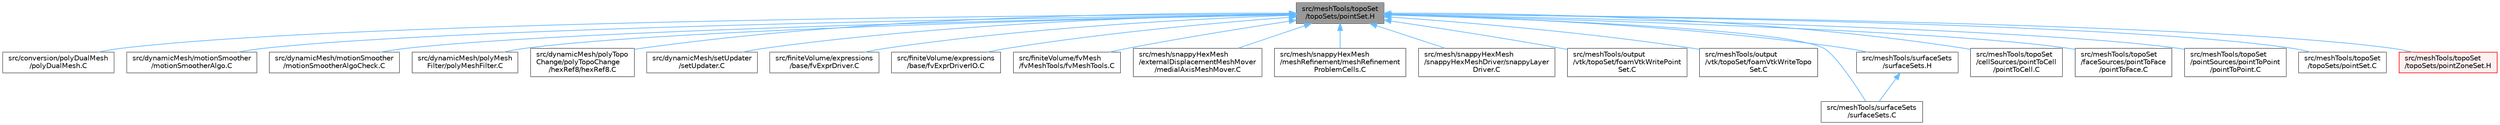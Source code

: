 digraph "src/meshTools/topoSet/topoSets/pointSet.H"
{
 // LATEX_PDF_SIZE
  bgcolor="transparent";
  edge [fontname=Helvetica,fontsize=10,labelfontname=Helvetica,labelfontsize=10];
  node [fontname=Helvetica,fontsize=10,shape=box,height=0.2,width=0.4];
  Node1 [id="Node000001",label="src/meshTools/topoSet\l/topoSets/pointSet.H",height=0.2,width=0.4,color="gray40", fillcolor="grey60", style="filled", fontcolor="black",tooltip=" "];
  Node1 -> Node2 [id="edge1_Node000001_Node000002",dir="back",color="steelblue1",style="solid",tooltip=" "];
  Node2 [id="Node000002",label="src/conversion/polyDualMesh\l/polyDualMesh.C",height=0.2,width=0.4,color="grey40", fillcolor="white", style="filled",URL="$polyDualMesh_8C.html",tooltip=" "];
  Node1 -> Node3 [id="edge2_Node000001_Node000003",dir="back",color="steelblue1",style="solid",tooltip=" "];
  Node3 [id="Node000003",label="src/dynamicMesh/motionSmoother\l/motionSmootherAlgo.C",height=0.2,width=0.4,color="grey40", fillcolor="white", style="filled",URL="$motionSmootherAlgo_8C.html",tooltip=" "];
  Node1 -> Node4 [id="edge3_Node000001_Node000004",dir="back",color="steelblue1",style="solid",tooltip=" "];
  Node4 [id="Node000004",label="src/dynamicMesh/motionSmoother\l/motionSmootherAlgoCheck.C",height=0.2,width=0.4,color="grey40", fillcolor="white", style="filled",URL="$motionSmootherAlgoCheck_8C.html",tooltip=" "];
  Node1 -> Node5 [id="edge4_Node000001_Node000005",dir="back",color="steelblue1",style="solid",tooltip=" "];
  Node5 [id="Node000005",label="src/dynamicMesh/polyMesh\lFilter/polyMeshFilter.C",height=0.2,width=0.4,color="grey40", fillcolor="white", style="filled",URL="$polyMeshFilter_8C.html",tooltip=" "];
  Node1 -> Node6 [id="edge5_Node000001_Node000006",dir="back",color="steelblue1",style="solid",tooltip=" "];
  Node6 [id="Node000006",label="src/dynamicMesh/polyTopo\lChange/polyTopoChange\l/hexRef8/hexRef8.C",height=0.2,width=0.4,color="grey40", fillcolor="white", style="filled",URL="$hexRef8_8C.html",tooltip=" "];
  Node1 -> Node7 [id="edge6_Node000001_Node000007",dir="back",color="steelblue1",style="solid",tooltip=" "];
  Node7 [id="Node000007",label="src/dynamicMesh/setUpdater\l/setUpdater.C",height=0.2,width=0.4,color="grey40", fillcolor="white", style="filled",URL="$setUpdater_8C.html",tooltip=" "];
  Node1 -> Node8 [id="edge7_Node000001_Node000008",dir="back",color="steelblue1",style="solid",tooltip=" "];
  Node8 [id="Node000008",label="src/finiteVolume/expressions\l/base/fvExprDriver.C",height=0.2,width=0.4,color="grey40", fillcolor="white", style="filled",URL="$fvExprDriver_8C.html",tooltip=" "];
  Node1 -> Node9 [id="edge8_Node000001_Node000009",dir="back",color="steelblue1",style="solid",tooltip=" "];
  Node9 [id="Node000009",label="src/finiteVolume/expressions\l/base/fvExprDriverIO.C",height=0.2,width=0.4,color="grey40", fillcolor="white", style="filled",URL="$fvExprDriverIO_8C.html",tooltip=" "];
  Node1 -> Node10 [id="edge9_Node000001_Node000010",dir="back",color="steelblue1",style="solid",tooltip=" "];
  Node10 [id="Node000010",label="src/finiteVolume/fvMesh\l/fvMeshTools/fvMeshTools.C",height=0.2,width=0.4,color="grey40", fillcolor="white", style="filled",URL="$fvMeshTools_8C.html",tooltip=" "];
  Node1 -> Node11 [id="edge10_Node000001_Node000011",dir="back",color="steelblue1",style="solid",tooltip=" "];
  Node11 [id="Node000011",label="src/mesh/snappyHexMesh\l/externalDisplacementMeshMover\l/medialAxisMeshMover.C",height=0.2,width=0.4,color="grey40", fillcolor="white", style="filled",URL="$medialAxisMeshMover_8C.html",tooltip=" "];
  Node1 -> Node12 [id="edge11_Node000001_Node000012",dir="back",color="steelblue1",style="solid",tooltip=" "];
  Node12 [id="Node000012",label="src/mesh/snappyHexMesh\l/meshRefinement/meshRefinement\lProblemCells.C",height=0.2,width=0.4,color="grey40", fillcolor="white", style="filled",URL="$meshRefinementProblemCells_8C.html",tooltip=" "];
  Node1 -> Node13 [id="edge12_Node000001_Node000013",dir="back",color="steelblue1",style="solid",tooltip=" "];
  Node13 [id="Node000013",label="src/mesh/snappyHexMesh\l/snappyHexMeshDriver/snappyLayer\lDriver.C",height=0.2,width=0.4,color="grey40", fillcolor="white", style="filled",URL="$snappyLayerDriver_8C.html",tooltip="All to do with adding cell layers."];
  Node1 -> Node14 [id="edge13_Node000001_Node000014",dir="back",color="steelblue1",style="solid",tooltip=" "];
  Node14 [id="Node000014",label="src/meshTools/output\l/vtk/topoSet/foamVtkWritePoint\lSet.C",height=0.2,width=0.4,color="grey40", fillcolor="white", style="filled",URL="$foamVtkWritePointSet_8C.html",tooltip=" "];
  Node1 -> Node15 [id="edge14_Node000001_Node000015",dir="back",color="steelblue1",style="solid",tooltip=" "];
  Node15 [id="Node000015",label="src/meshTools/output\l/vtk/topoSet/foamVtkWriteTopo\lSet.C",height=0.2,width=0.4,color="grey40", fillcolor="white", style="filled",URL="$foamVtkWriteTopoSet_8C.html",tooltip=" "];
  Node1 -> Node16 [id="edge15_Node000001_Node000016",dir="back",color="steelblue1",style="solid",tooltip=" "];
  Node16 [id="Node000016",label="src/meshTools/surfaceSets\l/surfaceSets.C",height=0.2,width=0.4,color="grey40", fillcolor="white", style="filled",URL="$surfaceSets_8C.html",tooltip=" "];
  Node1 -> Node17 [id="edge16_Node000001_Node000017",dir="back",color="steelblue1",style="solid",tooltip=" "];
  Node17 [id="Node000017",label="src/meshTools/surfaceSets\l/surfaceSets.H",height=0.2,width=0.4,color="grey40", fillcolor="white", style="filled",URL="$surfaceSets_8H.html",tooltip=" "];
  Node17 -> Node16 [id="edge17_Node000017_Node000016",dir="back",color="steelblue1",style="solid",tooltip=" "];
  Node1 -> Node18 [id="edge18_Node000001_Node000018",dir="back",color="steelblue1",style="solid",tooltip=" "];
  Node18 [id="Node000018",label="src/meshTools/topoSet\l/cellSources/pointToCell\l/pointToCell.C",height=0.2,width=0.4,color="grey40", fillcolor="white", style="filled",URL="$pointToCell_8C.html",tooltip=" "];
  Node1 -> Node19 [id="edge19_Node000001_Node000019",dir="back",color="steelblue1",style="solid",tooltip=" "];
  Node19 [id="Node000019",label="src/meshTools/topoSet\l/faceSources/pointToFace\l/pointToFace.C",height=0.2,width=0.4,color="grey40", fillcolor="white", style="filled",URL="$pointToFace_8C.html",tooltip=" "];
  Node1 -> Node20 [id="edge20_Node000001_Node000020",dir="back",color="steelblue1",style="solid",tooltip=" "];
  Node20 [id="Node000020",label="src/meshTools/topoSet\l/pointSources/pointToPoint\l/pointToPoint.C",height=0.2,width=0.4,color="grey40", fillcolor="white", style="filled",URL="$pointToPoint_8C.html",tooltip=" "];
  Node1 -> Node21 [id="edge21_Node000001_Node000021",dir="back",color="steelblue1",style="solid",tooltip=" "];
  Node21 [id="Node000021",label="src/meshTools/topoSet\l/topoSets/pointSet.C",height=0.2,width=0.4,color="grey40", fillcolor="white", style="filled",URL="$pointSet_8C.html",tooltip=" "];
  Node1 -> Node22 [id="edge22_Node000001_Node000022",dir="back",color="steelblue1",style="solid",tooltip=" "];
  Node22 [id="Node000022",label="src/meshTools/topoSet\l/topoSets/pointZoneSet.H",height=0.2,width=0.4,color="red", fillcolor="#FFF0F0", style="filled",URL="$pointZoneSet_8H.html",tooltip=" "];
}
